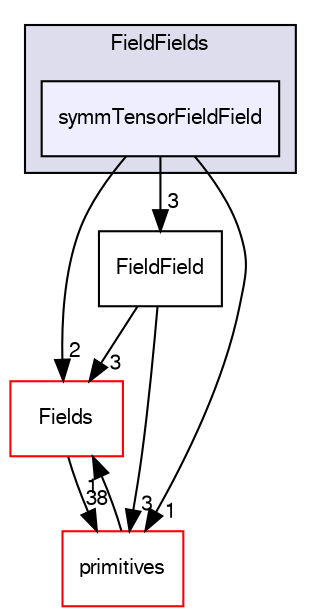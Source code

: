digraph "src/OpenFOAM/fields/FieldFields/symmTensorFieldField" {
  bgcolor=transparent;
  compound=true
  node [ fontsize="10", fontname="FreeSans"];
  edge [ labelfontsize="10", labelfontname="FreeSans"];
  subgraph clusterdir_8eb3a7b50b56ddbfb00a2ddef0a44ff7 {
    graph [ bgcolor="#ddddee", pencolor="black", label="FieldFields" fontname="FreeSans", fontsize="10", URL="dir_8eb3a7b50b56ddbfb00a2ddef0a44ff7.html"]
  dir_8849d9c30c2908fe3d71577734e9c855 [shape=box, label="symmTensorFieldField", style="filled", fillcolor="#eeeeff", pencolor="black", URL="dir_8849d9c30c2908fe3d71577734e9c855.html"];
  }
  dir_7d364942a13d3ce50f6681364b448a98 [shape=box label="Fields" color="red" URL="dir_7d364942a13d3ce50f6681364b448a98.html"];
  dir_6a165c25c7671b109f1487b039c5c2a6 [shape=box label="FieldField" URL="dir_6a165c25c7671b109f1487b039c5c2a6.html"];
  dir_3e50f45338116b169052b428016851aa [shape=box label="primitives" color="red" URL="dir_3e50f45338116b169052b428016851aa.html"];
  dir_7d364942a13d3ce50f6681364b448a98->dir_3e50f45338116b169052b428016851aa [headlabel="38", labeldistance=1.5 headhref="dir_001873_002157.html"];
  dir_8849d9c30c2908fe3d71577734e9c855->dir_7d364942a13d3ce50f6681364b448a98 [headlabel="2", labeldistance=1.5 headhref="dir_001869_001873.html"];
  dir_8849d9c30c2908fe3d71577734e9c855->dir_6a165c25c7671b109f1487b039c5c2a6 [headlabel="3", labeldistance=1.5 headhref="dir_001869_001865.html"];
  dir_8849d9c30c2908fe3d71577734e9c855->dir_3e50f45338116b169052b428016851aa [headlabel="1", labeldistance=1.5 headhref="dir_001869_002157.html"];
  dir_6a165c25c7671b109f1487b039c5c2a6->dir_7d364942a13d3ce50f6681364b448a98 [headlabel="3", labeldistance=1.5 headhref="dir_001865_001873.html"];
  dir_6a165c25c7671b109f1487b039c5c2a6->dir_3e50f45338116b169052b428016851aa [headlabel="3", labeldistance=1.5 headhref="dir_001865_002157.html"];
  dir_3e50f45338116b169052b428016851aa->dir_7d364942a13d3ce50f6681364b448a98 [headlabel="1", labeldistance=1.5 headhref="dir_002157_001873.html"];
}
